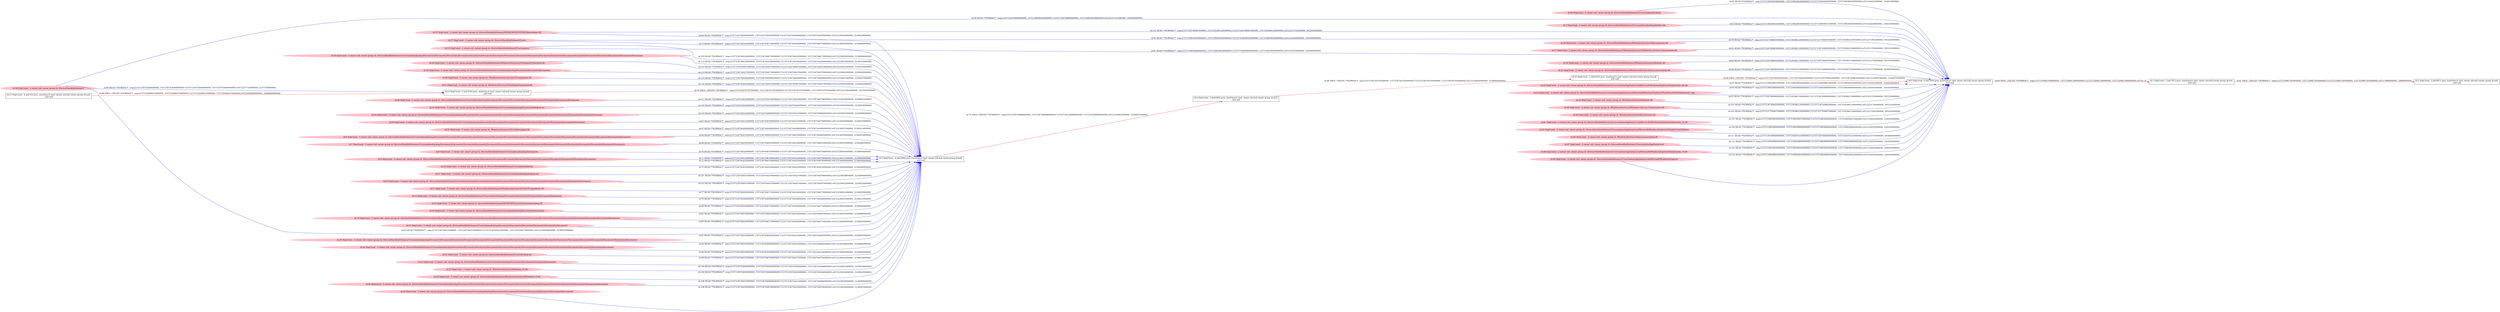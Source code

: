digraph  {
rankdir=LR
"0"[color=black,label="id:0 HopCount: 0 pid:5500 proc_starttime:0 cmd: owner uid:null owner group id:null,\n null null", shape=box,style=solid];
"1"[color=black,label="id:1 HopCount: 1 pid:7912 proc_starttime:0 cmd: owner uid:null owner group id:null,\n null null", shape=box,style=solid];
"0" -> "1" [id=60,__obj="PROC_CREATE"color=red,label="id:60 PROC_CREATE **NORMAL**  seqs:[1557239981369000000, 1557239981369000000] T:[1557239981369000000, 1557239981369000000] relT:[0, 0]",style=solid];
"2"[color=black,label="id:2 HopCount: 2 pid:8012 proc_starttime:0 cmd: owner uid:null owner group id:null,\n null null", shape=box,style=solid];
"1" -> "2" [id=61,__obj="PROC_CREATE"color=red,label="id:61 PROC_CREATE **NORMAL**  seqs:[1557239987265000000, 1557239987265000000] T:[1557239987265000000, 1557239987265000000] relT:[-5896000000, -5896000000]",style=solid];
"58"[color=pink,label="id:58 HopCount: -2 owner uid: owner group id: /Device/HarddiskVolume2/Users/admin/Desktop ", shape=oval,style=filled];
"58" -> "0" [id=62,__obj="READ"color=blue,label="id:62 READ **NORMAL**  seqs:[1557239836928000000, 1557239836928000000] T:[1557239836928000000, 1557239836928000000] relT:[144441000000, 144441000000]",style=solid];
"59"[color=pink,label="id:59 HopCount: -5 owner uid: owner group id: /Device/HarddiskVolume2/Users/admin/backup/Documents/Documents/Documents/Documents/Documents/Documents/Documents/Documents/Documents ", shape=oval,style=filled];
"5"[color=black,label="id:5 HopCount: -4 pid:5096 proc_starttime:0 cmd: owner uid:null owner group id:null,\n null null", shape=box,style=solid];
"59" -> "5" [id=63,__obj="READ"color=blue,label="id:63 READ **NORMAL**  seqs:[1557236744431000000, 1557236744678000000] T:[1557236744431000000, 1557236744678000000] relT:[3236938000000, 3236691000000]",style=solid];
"37"[color=pink,label="id:37 HopCount: -2 owner uid: owner group id: /Device/HarddiskVolume2/WINDOWS/SYSTEM32/kernelbase.dll ", shape=oval,style=filled];
"37" -> "5" [id=64,__obj="READ"color=blue,label="id:64 READ **NORMAL**  seqs:[1557236744449000000, 1557236744449000000] T:[1557236744449000000, 1557236744449000000] relT:[3236920000000, 3236920000000]",style=solid];
"3"[color=pink,label="id:3 HopCount: -2 owner uid: owner group id: /Device/HarddiskVolume2/Users/admin/Desktop/firefox.lnk ", shape=oval,style=filled];
"3" -> "0" [id=65,__obj="READ"color=blue,label="id:65 READ **NORMAL**  seqs:[1557239836931000000, 1557239836934000000] T:[1557239836931000000, 1557239836934000000] relT:[144438000000, 144435000000]",style=solid];
"4"[color=black,label="id:4 HopCount: -3 pid:6404 proc_starttime:0 cmd: owner uid:null owner group id:null,\n null null", shape=box,style=solid];
"25"[color=black,label="id:25 HopCount: -2 pid:8164 proc_starttime:0 cmd: owner uid:null owner group id:null,\n null null", shape=box,style=solid];
"4" -> "25" [id=66,__obj="PROC_CREATE"color=red,label="id:66 PROC_CREATE **NORMAL**  seqs:[1557236744705000000, 1557236744705000000] T:[1557236744705000000, 1557236744705000000] relT:[3236664000000, 3236664000000]",style=solid];
"54"[color=pink,label="id:54 HopCount: -5 owner uid: owner group id: /Windows/System32/CoreMessaging.dll ", shape=oval,style=filled];
"54" -> "5" [id=67,__obj="READ"color=blue,label="id:67 READ **NORMAL**  seqs:[1557236744448000000, 1557236744448000000] T:[1557236744448000000, 1557236744448000000] relT:[3236921000000, 3236921000000]",style=solid];
"6"[color=pink,label="id:6 HopCount: -5 owner uid: owner group id: /Device/HarddiskVolume2/Users/admin/backup/Documents/Documents/Documents/Documents/Documents/Documents/Documents/Documents/Documents/Documents/Documents/Documents/Documents/Documents/Documents/Documents/Documents ", shape=oval,style=filled];
"6" -> "5" [id=68,__obj="READ"color=blue,label="id:68 READ **NORMAL**  seqs:[1557236744435000000, 1557236744682000000] T:[1557236744435000000, 1557236744682000000] relT:[3236934000000, 3236687000000]",style=solid];
"7"[color=pink,label="id:7 HopCount: -5 owner uid: owner group id: /Device/HarddiskVolume2/Users/admin/backup/Documents/Documents/Documents/Documents/Documents/Documents/Documents/Documents/Documents/Documents/Documents/Documents/Documents/Documents/Documents/Documents ", shape=oval,style=filled];
"7" -> "5" [id=69,__obj="READ"color=blue,label="id:69 READ **NORMAL**  seqs:[1557236744434000000, 1557236744681000000] T:[1557236744434000000, 1557236744681000000] relT:[3236935000000, 3236688000000]",style=solid];
"8"[color=pink,label="id:8 HopCount: -5 owner uid: owner group id: /Device/HarddiskVolume2/Users/admin/backup/Documents ", shape=oval,style=filled];
"8" -> "5" [id=70,__obj="READ"color=blue,label="id:70 READ **NORMAL**  seqs:[1557236744426000000, 1557236744674000000] T:[1557236744426000000, 1557236744674000000] relT:[3236943000000, 3236695000000]",style=solid];
"9"[color=pink,label="id:9 HopCount: -5 owner uid: owner group id: /Device/HarddiskVolume2/Users/admin/backup/Documents/Documents/Documents/Documents/Documents/Documents/Documents/Documents/Documents/Documents/Documents ", shape=oval,style=filled];
"9" -> "5" [id=71,__obj="READ"color=blue,label="id:71 READ **NORMAL**  seqs:[1557236744432000000, 1557236744679000000] T:[1557236744432000000, 1557236744679000000] relT:[3236937000000, 3236690000000]",style=solid];
"10"[color=pink,label="id:10 HopCount: -5 owner uid: owner group id: /Device/HarddiskVolume2/Users/admin/backup ", shape=oval,style=filled];
"10" -> "5" [id=72,__obj="READ"color=blue,label="id:72 READ **NORMAL**  seqs:[1557236744425000000, 1557236744674000000] T:[1557236744425000000, 1557236744674000000] relT:[3236944000000, 3236695000000]",style=solid];
"11"[color=pink,label="id:11 HopCount: -5 owner uid: owner group id: /Device/HarddiskVolume2/Users/admin/backup/desktop.ini ", shape=oval,style=filled];
"11" -> "5" [id=73,__obj="READ"color=blue,label="id:73 READ **NORMAL**  seqs:[1557236744425000000, 1557236744425000000] T:[1557236744425000000, 1557236744425000000] relT:[3236944000000, 3236944000000]",style=solid];
"5" -> "4" [id=74,__obj="PROC_CREATE"color=red,label="id:74 PROC_CREATE **NORMAL**  seqs:[1557236744688000000, 1557236744688000000] T:[1557236744688000000, 1557236744688000000] relT:[3236681000000, 3236681000000]",style=solid];
"27"[color=pink,label="id:27 HopCount: -2 owner uid: owner group id: /Device/HarddiskVolume2/Users ", shape=oval,style=filled];
"27" -> "5" [id=75,__obj="READ"color=blue,label="id:75 READ **NORMAL**  seqs:[1557236744424000000, 1557236744673000000] T:[1557236744424000000, 1557236744673000000] relT:[3236945000000, 3236696000000]",style=solid];
"13"[color=black,label="id:13 HopCount: -5 pid:4704 proc_starttime:0 cmd: owner uid:null owner group id:null,\n null null", shape=box,style=solid];
"13" -> "5" [id=76,__obj="PROC_CREATE"color=red,label="id:76 PROC_CREATE **NORMAL**  seqs:[1557236743767000000, 1557236743767000000] T:[1557236743767000000, 1557236743767000000] relT:[3237602000000, 3237602000000]",style=solid];
"14"[color=pink,label="id:14 HopCount: -5 owner uid: owner group id: /Device/HarddiskVolume2/Users/admin/backup/Documents/Documents/Documents/Documents/Documents ", shape=oval,style=filled];
"14" -> "5" [id=77,__obj="READ"color=blue,label="id:77 READ **NORMAL**  seqs:[1557236744428000000, 1557236744677000000] T:[1557236744428000000, 1557236744677000000] relT:[3236941000000, 3236692000000]",style=solid];
"28"[color=pink,label="id:28 HopCount: -2 owner uid: owner group id: /Device/HarddiskVolume2/Windows/System32/deviceaccess.dll ", shape=oval,style=filled];
"28" -> "0" [id=78,__obj="READ"color=blue,label="id:78 READ **NORMAL**  seqs:[1557237709467000000, 1557239386124000000] T:[1557237709467000000, 1557239386124000000] relT:[2271902000000, 595245000000]",style=solid];
"15"[color=pink,label="id:15 HopCount: -5 owner uid: owner group id: /Device/HarddiskVolume2/WINDOWS/system32/coremessaging.dll ", shape=oval,style=filled];
"15" -> "5" [id=79,__obj="READ"color=blue,label="id:79 READ **NORMAL**  seqs:[1557236744448000000, 1557236744448000000] T:[1557236744448000000, 1557236744448000000] relT:[3236921000000, 3236921000000]",style=solid];
"16"[color=pink,label="id:16 HopCount: -5 owner uid: owner group id: /Device/HarddiskVolume2/Users/admin/backup/Documents/Documents ", shape=oval,style=filled];
"16" -> "5" [id=80,__obj="READ"color=blue,label="id:80 READ **NORMAL**  seqs:[1557236744426000000, 1557236744675000000] T:[1557236744426000000, 1557236744675000000] relT:[3236943000000, 3236694000000]",style=solid];
"17"[color=pink,label="id:17 HopCount: -2 owner uid: owner group id: /Device/HarddiskVolume2/Windows/System32/Windows.Devices.Enumeration.dll ", shape=oval,style=filled];
"17" -> "0" [id=81,__obj="READ"color=blue,label="id:81 READ **NORMAL**  seqs:[1557236749665000000, 1557239386118000000] T:[1557236749665000000, 1557239386118000000] relT:[3231704000000, 595251000000]",style=solid];
"18"[color=pink,label="id:18 HopCount: -5 owner uid: owner group id: /Device/HarddiskVolume2/Users/admin/backup/Documents/Documents/Documents/Documents/Documents/Documents/Documents/Documents/Documents/Documents/Documents/Documents/Documents/Documents/Documents ", shape=oval,style=filled];
"18" -> "5" [id=82,__obj="READ"color=blue,label="id:82 READ **NORMAL**  seqs:[1557236744434000000, 1557236744681000000] T:[1557236744434000000, 1557236744681000000] relT:[3236935000000, 3236688000000]",style=solid];
"34"[color=pink,label="id:34 HopCount: -2 owner uid: owner group id: /Device/HarddiskVolume2 ", shape=oval,style=filled];
"34" -> "5" [id=83,__obj="READ"color=blue,label="id:83 READ **NORMAL**  seqs:[1557236744423000000, 1557236744672000000] T:[1557236744423000000, 1557236744672000000] relT:[3236946000000, 3236697000000]",style=solid];
"20"[color=pink,label="id:20 HopCount: -2 owner uid: owner group id: /Device/HarddiskVolume2/Windows/System32/biwinrt.dll ", shape=oval,style=filled];
"20" -> "0" [id=84,__obj="READ"color=blue,label="id:84 READ **NORMAL**  seqs:[1557236749665000000, 1557239386119000000] T:[1557236749665000000, 1557239386119000000] relT:[3231704000000, 595250000000]",style=solid];
"21"[color=pink,label="id:21 HopCount: -5 owner uid: owner group id: /Device/HarddiskVolume2/Users/admin/backup/Documents/Documents/Documents/Documents/Documents/Documents ", shape=oval,style=filled];
"21" -> "5" [id=85,__obj="READ"color=blue,label="id:85 READ **NORMAL**  seqs:[1557236744429000000, 1557236744677000000] T:[1557236744429000000, 1557236744677000000] relT:[3236940000000, 3236692000000]",style=solid];
"22"[color=pink,label="id:22 HopCount: -2 owner uid: owner group id: /Device/HarddiskVolume2/Windows/System32/deviceassociation.dll ", shape=oval,style=filled];
"22" -> "0" [id=86,__obj="READ"color=blue,label="id:86 READ **NORMAL**  seqs:[1557236749666000000, 1557239287524000000] T:[1557236749666000000, 1557239287524000000] relT:[3231703000000, 693845000000]",style=solid];
"23"[color=pink,label="id:23 HopCount: -2 owner uid: owner group id: /Device/HarddiskVolume2/Users/admin ", shape=oval,style=filled];
"23" -> "0" [id=87,__obj="READ"color=blue,label="id:87 READ **NORMAL**  seqs:[1557239836864000000, 1557239836929000000] T:[1557239836864000000, 1557239836929000000] relT:[144505000000, 144440000000]",style=solid];
"12"[color=black,label="id:12 HopCount: -6 pid:452 proc_starttime:0 cmd: owner uid:null owner group id:null,\n null null", shape=box,style=solid];
"12" -> "13" [id=88,__obj="PROC_CREATE"color=red,label="id:88 PROC_CREATE **NORMAL**  seqs:[1557236486470000000, 1557236486470000000] T:[1557236486470000000, 1557236486470000000] relT:[3494899000000, 3494899000000]",style=solid];
"34" -> "13" [id=89,__obj="READ"color=blue,label="id:89 READ **NORMAL**  seqs:[1557236743649000000, 1557236743649000000] T:[1557236743649000000, 1557236743649000000] relT:[3237720000000, 3237720000000]",style=solid];
"25" -> "0" [id=90,__obj="PROC_CREATE"color=red,label="id:90 PROC_CREATE **NORMAL**  seqs:[1557236744962000000, 1557236744962000000] T:[1557236744962000000, 1557236744962000000] relT:[3236407000000, 3236407000000]",style=solid];
"26"[color=pink,label="id:26 HopCount: -2 owner uid: owner group id: /Device/HarddiskVolume2/Users/admin/AppData/Local/Microsoft/Windows/Explorer/thumbcache_idx.db ", shape=oval,style=filled];
"26" -> "0" [id=91,__obj="READ"color=blue,label="id:91 READ **NORMAL**  seqs:[1557239836867000000, 1557239836924000000] T:[1557239836867000000, 1557239836924000000] relT:[144502000000, 144445000000]",style=solid];
"27" -> "0" [id=92,__obj="READ"color=blue,label="id:92 READ **NORMAL**  seqs:[1557239836929000000, 1557239836930000000] T:[1557239836929000000, 1557239836930000000] relT:[144440000000, 144439000000]",style=solid];
"29"[color=pink,label="id:29 HopCount: -5 owner uid: owner group id: /Device/HarddiskVolume2/Users/admin/backup/Documents/Documents/Documents/Documents/Documents/Documents/Documents/Documents/Documents/Documents/Documents/Documents/Documents/Documents/Documents/Documents/Documents/Documents ", shape=oval,style=filled];
"29" -> "5" [id=93,__obj="READ"color=blue,label="id:93 READ **NORMAL**  seqs:[1557236744435000000, 1557236744682000000] T:[1557236744435000000, 1557236744682000000] relT:[3236934000000, 3236687000000]",style=solid];
"30"[color=pink,label="id:30 HopCount: -5 owner uid: owner group id: /Device/HarddiskVolume2/Users/admin/backup/Documents/Documents/Documents/Documents/Documents/Documents/Documents/Documents/Documents/Documents/Documents/Documents/Documents/Documents ", shape=oval,style=filled];
"30" -> "5" [id=94,__obj="READ"color=blue,label="id:94 READ **NORMAL**  seqs:[1557236744433000000, 1557236744680000000] T:[1557236744433000000, 1557236744680000000] relT:[3236936000000, 3236689000000]",style=solid];
"24"[color=pink,label="id:24 HopCount: -2 owner uid: owner group id: /Device/HarddiskVolume2/Users/admin/AppData/Local/Microsoft/Windows/Explorer/ThumbCacheToDelete/thm3C.tmp ", shape=oval,style=filled];
"24" -> "0" [id=95,__obj="READ"color=blue,label="id:95 READ **NORMAL**  seqs:[1557239836866000000, 1557239836866000000] T:[1557239836866000000, 1557239836866000000] relT:[144503000000, 144503000000]",style=solid];
"31"[color=pink,label="id:31 HopCount: -5 owner uid: owner group id: /Device/HarddiskVolume2/Users/desktop.ini ", shape=oval,style=filled];
"31" -> "5" [id=96,__obj="READ"color=blue,label="id:96 READ **NORMAL**  seqs:[1557236744424000000, 1557236744424000000] T:[1557236744424000000, 1557236744424000000] relT:[3236945000000, 3236945000000]",style=solid];
"32"[color=pink,label="id:32 HopCount: -2 owner uid: owner group id: /Windows/System32/biwinrt.dll ", shape=oval,style=filled];
"32" -> "0" [id=97,__obj="READ"color=blue,label="id:97 READ **NORMAL**  seqs:[1557236749666000000, 1557239386119000000] T:[1557236749666000000, 1557239386119000000] relT:[3231703000000, 595250000000]",style=solid];
"33"[color=pink,label="id:33 HopCount: -5 owner uid: owner group id: /Device/HarddiskVolume2/Users/admin/backup/Documents/Documents/Documents/Documents ", shape=oval,style=filled];
"33" -> "5" [id=98,__obj="READ"color=blue,label="id:98 READ **NORMAL**  seqs:[1557236744427000000, 1557236744676000000] T:[1557236744427000000, 1557236744676000000] relT:[3236942000000, 3236693000000]",style=solid];
"34" -> "0" [id=99,__obj="READ"color=blue,label="id:99 READ **NORMAL**  seqs:[1557236749668000000, 1557239836930000000] T:[1557236749668000000, 1557239836930000000] relT:[3231701000000, 144439000000]",style=solid];
"35"[color=pink,label="id:35 HopCount: -5 owner uid: owner group id: /Windows/System32/Windows.UI.dll ", shape=oval,style=filled];
"35" -> "5" [id=100,__obj="READ"color=blue,label="id:100 READ **NORMAL**  seqs:[1557236744446000000, 1557236744446000000] T:[1557236744446000000, 1557236744446000000] relT:[3236923000000, 3236923000000]",style=solid];
"36"[color=pink,label="id:36 HopCount: -2 owner uid: owner group id: /Windows/System32/Windows.Devices.Enumeration.dll ", shape=oval,style=filled];
"36" -> "0" [id=101,__obj="READ"color=blue,label="id:101 READ **NORMAL**  seqs:[1557236749665000000, 1557239386118000000] T:[1557236749665000000, 1557239386118000000] relT:[3231704000000, 595251000000]",style=solid];
"37" -> "0" [id=102,__obj="READ"color=blue,label="id:102 READ **NORMAL**  seqs:[1557236749667000000, 1557239386124000000] T:[1557236749667000000, 1557239386124000000] relT:[3231702000000, 595245000000]",style=solid];
"23" -> "5" [id=103,__obj="READ"color=blue,label="id:103 READ **NORMAL**  seqs:[1557236744424000000, 1557236744673000000] T:[1557236744424000000, 1557236744673000000] relT:[3236945000000, 3236696000000]",style=solid];
"39"[color=pink,label="id:39 HopCount: -5 owner uid: owner group id: /Device/HarddiskVolume2/Windows/System32/Windows.UI.dll ", shape=oval,style=filled];
"39" -> "5" [id=104,__obj="READ"color=blue,label="id:104 READ **NORMAL**  seqs:[1557236744445000000, 1557236744446000000] T:[1557236744445000000, 1557236744446000000] relT:[3236924000000, 3236923000000]",style=solid];
"38"[color=pink,label="id:38 HopCount: -2 owner uid: owner group id: /Windows/System32/deviceaccess.dll ", shape=oval,style=filled];
"38" -> "0" [id=105,__obj="READ"color=blue,label="id:105 READ **NORMAL**  seqs:[1557237709467000000, 1557239386124000000] T:[1557237709467000000, 1557239386124000000] relT:[2271902000000, 595245000000]",style=solid];
"40"[color=pink,label="id:40 HopCount: -5 owner uid: owner group id: /Device/HarddiskVolume2/Users/admin/backup/Documents/Documents/Documents/Documents/Documents/Documents/Documents/Documents/Documents/Documents/Documents/Documents/Documents ", shape=oval,style=filled];
"40" -> "5" [id=106,__obj="READ"color=blue,label="id:106 READ **NORMAL**  seqs:[1557236744433000000, 1557236744680000000] T:[1557236744433000000, 1557236744680000000] relT:[3236936000000, 3236689000000]",style=solid];
"41"[color=pink,label="id:41 HopCount: -2 owner uid: owner group id: /Device/HarddiskVolume2/Users/admin/AppData/Local/Microsoft/Windows/Explorer/thumbcache_32.db ", shape=oval,style=filled];
"41" -> "0" [id=107,__obj="READ"color=blue,label="id:107 READ **NORMAL**  seqs:[1557239836926000000, 1557239836927000000] T:[1557239836926000000, 1557239836927000000] relT:[144443000000, 144442000000]",style=solid];
"42"[color=pink,label="id:42 HopCount: -5 owner uid: owner group id: /Device/HarddiskVolume2/Users/admin/backup/Documents/Documents/Documents/Documents/Documents/Documents/Documents ", shape=oval,style=filled];
"42" -> "5" [id=108,__obj="READ"color=blue,label="id:108 READ **NORMAL**  seqs:[1557236744430000000, 1557236744678000000] T:[1557236744430000000, 1557236744678000000] relT:[3236939000000, 3236691000000]",style=solid];
"43"[color=pink,label="id:43 HopCount: -2 owner uid: owner group id: /Device/HarddiskVolume2/Users/admin/AppData/Local/Microsoft/Windows/Explorer/ThumbCacheToDelete ", shape=oval,style=filled];
"43" -> "0" [id=109,__obj="READ"color=blue,label="id:109 READ **NORMAL**  seqs:[1557239836866000000, 1557239836866000000] T:[1557239836866000000, 1557239836866000000] relT:[144503000000, 144503000000]",style=solid];
"44"[color=pink,label="id:44 HopCount: -5 owner uid: owner group id: /Device/HarddiskVolume2/Windows/System32/TextInputFramework.dll ", shape=oval,style=filled];
"44" -> "5" [id=110,__obj="READ"color=blue,label="id:110 READ **NORMAL**  seqs:[1557236744447000000, 1557236744447000000] T:[1557236744447000000, 1557236744447000000] relT:[3236922000000, 3236922000000]",style=solid];
"45"[color=pink,label="id:45 HopCount: -2 owner uid: owner group id: /Windows/System32/deviceassociation.dll ", shape=oval,style=filled];
"45" -> "0" [id=111,__obj="READ"color=blue,label="id:111 READ **NORMAL**  seqs:[1557236749666000000, 1557239287523000000] T:[1557236749666000000, 1557239287523000000] relT:[3231703000000, 693846000000]",style=solid];
"47"[color=pink,label="id:47 HopCount: -2 owner uid: owner group id: /Device/HarddiskVolume2/Users/admin/AppData/Local ", shape=oval,style=filled];
"47" -> "0" [id=112,__obj="READ"color=blue,label="id:112 READ **NORMAL**  seqs:[1557239836864000000, 1557239836864000000] T:[1557239836864000000, 1557239836864000000] relT:[144505000000, 144505000000]",style=solid];
"19"[color=pink,label="id:19 HopCount: -5 owner uid: owner group id: /Device/HarddiskVolume2/Users/admin/backup/Documents/Documents/Documents ", shape=oval,style=filled];
"19" -> "5" [id=113,__obj="READ"color=blue,label="id:113 READ **NORMAL**  seqs:[1557236744427000000, 1557236744675000000] T:[1557236744427000000, 1557236744675000000] relT:[3236942000000, 3236694000000]",style=solid];
"49"[color=pink,label="id:49 HopCount: -5 owner uid: owner group id: /Windows/System32/CoreUIComponents.dll ", shape=oval,style=filled];
"49" -> "5" [id=114,__obj="READ"color=blue,label="id:114 READ **NORMAL**  seqs:[1557236744448000000, 1557236744448000000] T:[1557236744448000000, 1557236744448000000] relT:[3236921000000, 3236921000000]",style=solid];
"50"[color=pink,label="id:50 HopCount: -5 owner uid: owner group id: /Device/HarddiskVolume2/Users/admin/backup/Documents/Documents/Documents/Documents/Documents/Documents/Documents/Documents/Documents/Documents/Documents/Documents/Documents/Documents/Documents/Documents/Documents/Documents/Documents ", shape=oval,style=filled];
"50" -> "5" [id=115,__obj="READ"color=blue,label="id:115 READ **NORMAL**  seqs:[1557236744436000000, 1557236744436000000] T:[1557236744436000000, 1557236744436000000] relT:[3236933000000, 3236933000000]",style=solid];
"51"[color=pink,label="id:51 HopCount: -5 owner uid: owner group id: /Windows/System32/TextInputFramework.dll ", shape=oval,style=filled];
"51" -> "5" [id=116,__obj="READ"color=blue,label="id:116 READ **NORMAL**  seqs:[1557236744447000000, 1557236744447000000] T:[1557236744447000000, 1557236744447000000] relT:[3236922000000, 3236922000000]",style=solid];
"46"[color=pink,label="id:46 HopCount: -5 owner uid: owner group id: /Device/HarddiskVolume2/Users/admin/backup/Documents/Documents/Documents/Documents/Documents/Documents/Documents/Documents ", shape=oval,style=filled];
"46" -> "5" [id=117,__obj="READ"color=blue,label="id:117 READ **NORMAL**  seqs:[1557236744430000000, 1557236744678000000] T:[1557236744430000000, 1557236744678000000] relT:[3236939000000, 3236691000000]",style=solid];
"52"[color=pink,label="id:52 HopCount: -5 owner uid: owner group id: /Device/HarddiskVolume2/Users/admin/backup/Documents/desktop.ini ", shape=oval,style=filled];
"52" -> "5" [id=118,__obj="READ"color=blue,label="id:118 READ **NORMAL**  seqs:[1557236744426000000, 1557236744426000000] T:[1557236744426000000, 1557236744426000000] relT:[3236943000000, 3236943000000]",style=solid];
"53"[color=pink,label="id:53 HopCount: -5 owner uid: owner group id: /Device/HarddiskVolume2/Users/admin/backup/Documents/Documents/Documents/Documents/Documents/Documents/Documents/Documents/Documents/Documents/Documents/Documents ", shape=oval,style=filled];
"53" -> "5" [id=119,__obj="READ"color=blue,label="id:119 READ **NORMAL**  seqs:[1557236744432000000, 1557236744680000000] T:[1557236744432000000, 1557236744680000000] relT:[3236937000000, 3236689000000]",style=solid];
"48"[color=pink,label="id:48 HopCount: -2 owner uid: owner group id: /Device/HarddiskVolume2/Users/admin/AppData/Local/Microsoft/Windows/Explorer/thumbcache_16.db ", shape=oval,style=filled];
"48" -> "0" [id=120,__obj="READ"color=blue,label="id:120 READ **NORMAL**  seqs:[1557239836924000000, 1557239836924000000] T:[1557239836924000000, 1557239836924000000] relT:[144445000000, 144445000000]",style=solid];
"55"[color=pink,label="id:55 HopCount: -5 owner uid: owner group id: /Device/HarddiskVolume2/Users/admin/backup/Documents/Documents/Documents/Documents/Documents/Documents/Documents/Documents/Documents/Documents ", shape=oval,style=filled];
"55" -> "5" [id=121,__obj="READ"color=blue,label="id:121 READ **NORMAL**  seqs:[1557236744431000000, 1557236744679000000] T:[1557236744431000000, 1557236744679000000] relT:[3236938000000, 3236690000000]",style=solid];
"56"[color=pink,label="id:56 HopCount: -2 owner uid: owner group id: /Device/HarddiskVolume2/Users/admin/AppData/Local/Microsoft/Windows/Explorer ", shape=oval,style=filled];
"56" -> "0" [id=122,__obj="READ"color=blue,label="id:122 READ **NORMAL**  seqs:[1557239836865000000, 1557239836924000000] T:[1557239836865000000, 1557239836924000000] relT:[144504000000, 144445000000]",style=solid];
"57"[color=pink,label="id:57 HopCount: -5 owner uid: owner group id: /Device/HarddiskVolume2/Windows/System32/CoreUIComponents.dll ", shape=oval,style=filled];
"57" -> "5" [id=123,__obj="READ"color=blue,label="id:123 READ **NORMAL**  seqs:[1557236744447000000, 1557236744447000000] T:[1557236744447000000, 1557236744447000000] relT:[3236922000000, 3236922000000]",style=solid];
}